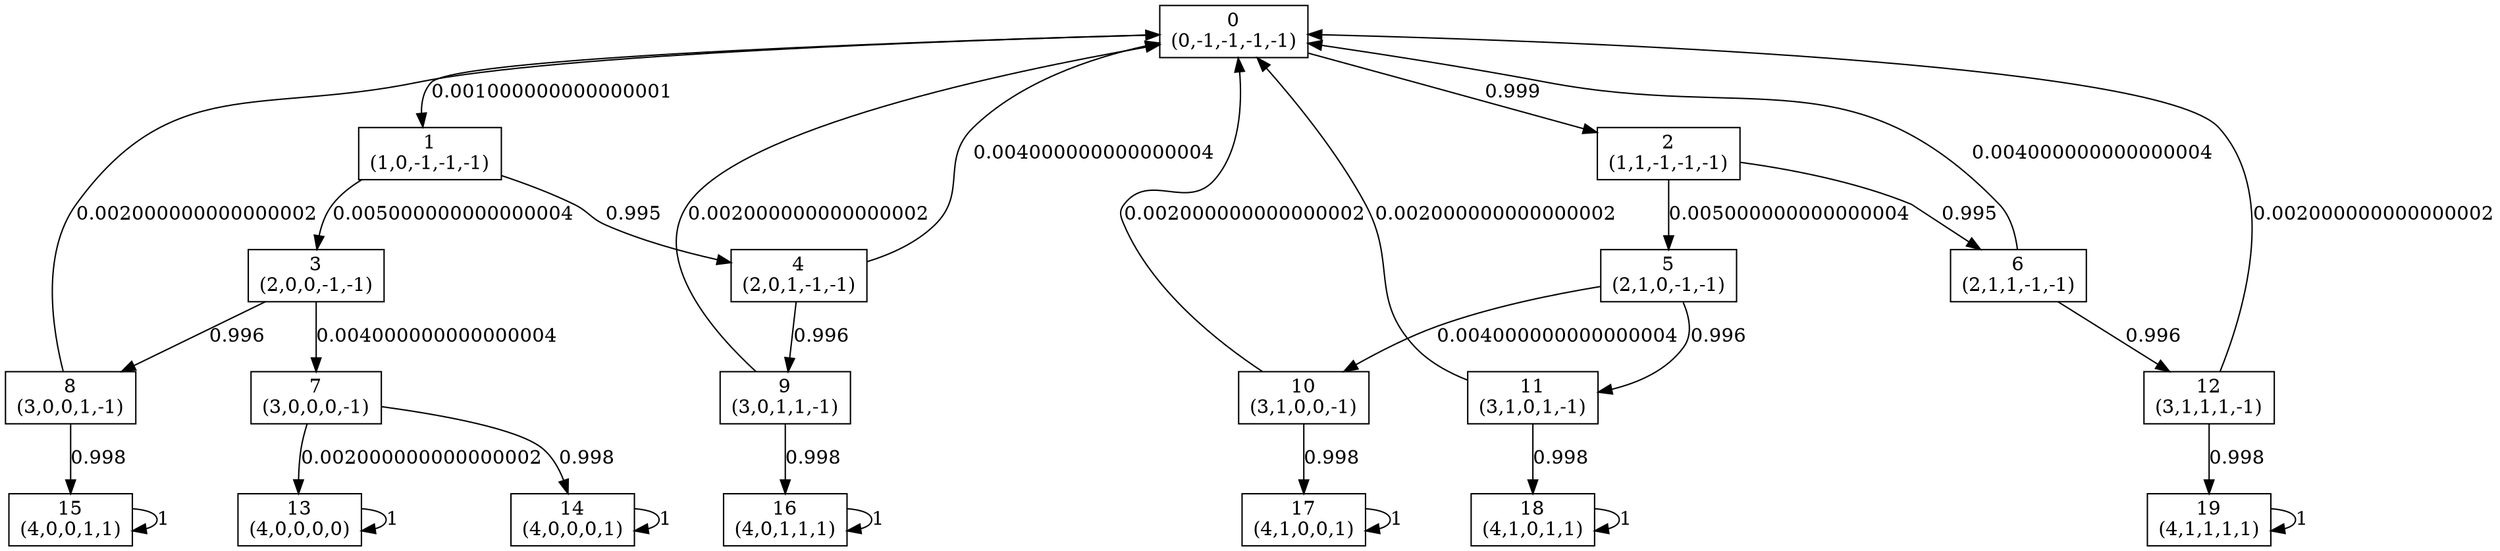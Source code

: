 digraph P {
node [shape=box];
0 -> 1 [ label="0.001000000000000001" ];
0 -> 2 [ label="0.999" ];
1 -> 3 [ label="0.005000000000000004" ];
1 -> 4 [ label="0.995" ];
2 -> 5 [ label="0.005000000000000004" ];
2 -> 6 [ label="0.995" ];
3 -> 7 [ label="0.004000000000000004" ];
3 -> 8 [ label="0.996" ];
4 -> 0 [ label="0.004000000000000004" ];
4 -> 9 [ label="0.996" ];
5 -> 10 [ label="0.004000000000000004" ];
5 -> 11 [ label="0.996" ];
6 -> 0 [ label="0.004000000000000004" ];
6 -> 12 [ label="0.996" ];
7 -> 13 [ label="0.002000000000000002" ];
7 -> 14 [ label="0.998" ];
8 -> 0 [ label="0.002000000000000002" ];
8 -> 15 [ label="0.998" ];
9 -> 0 [ label="0.002000000000000002" ];
9 -> 16 [ label="0.998" ];
10 -> 0 [ label="0.002000000000000002" ];
10 -> 17 [ label="0.998" ];
11 -> 0 [ label="0.002000000000000002" ];
11 -> 18 [ label="0.998" ];
12 -> 0 [ label="0.002000000000000002" ];
12 -> 19 [ label="0.998" ];
13 -> 13 [ label="1" ];
14 -> 14 [ label="1" ];
15 -> 15 [ label="1" ];
16 -> 16 [ label="1" ];
17 -> 17 [ label="1" ];
18 -> 18 [ label="1" ];
19 -> 19 [ label="1" ];
0 [label="0\n(0,-1,-1,-1,-1)"];
1 [label="1\n(1,0,-1,-1,-1)"];
2 [label="2\n(1,1,-1,-1,-1)"];
3 [label="3\n(2,0,0,-1,-1)"];
4 [label="4\n(2,0,1,-1,-1)"];
5 [label="5\n(2,1,0,-1,-1)"];
6 [label="6\n(2,1,1,-1,-1)"];
7 [label="7\n(3,0,0,0,-1)"];
8 [label="8\n(3,0,0,1,-1)"];
9 [label="9\n(3,0,1,1,-1)"];
10 [label="10\n(3,1,0,0,-1)"];
11 [label="11\n(3,1,0,1,-1)"];
12 [label="12\n(3,1,1,1,-1)"];
13 [label="13\n(4,0,0,0,0)"];
14 [label="14\n(4,0,0,0,1)"];
15 [label="15\n(4,0,0,1,1)"];
16 [label="16\n(4,0,1,1,1)"];
17 [label="17\n(4,1,0,0,1)"];
18 [label="18\n(4,1,0,1,1)"];
19 [label="19\n(4,1,1,1,1)"];
}

